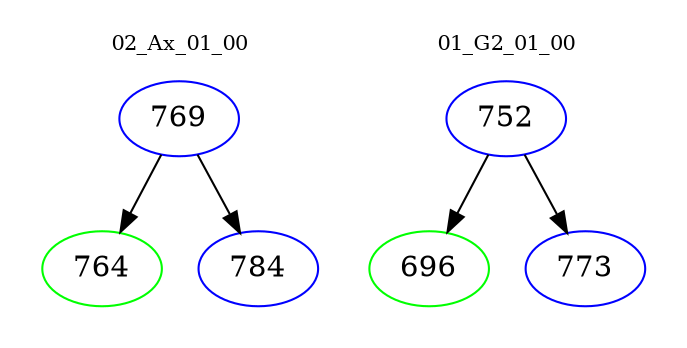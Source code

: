 digraph{
subgraph cluster_0 {
color = white
label = "02_Ax_01_00";
fontsize=10;
T0_769 [label="769", color="blue"]
T0_769 -> T0_764 [color="black"]
T0_764 [label="764", color="green"]
T0_769 -> T0_784 [color="black"]
T0_784 [label="784", color="blue"]
}
subgraph cluster_1 {
color = white
label = "01_G2_01_00";
fontsize=10;
T1_752 [label="752", color="blue"]
T1_752 -> T1_696 [color="black"]
T1_696 [label="696", color="green"]
T1_752 -> T1_773 [color="black"]
T1_773 [label="773", color="blue"]
}
}
